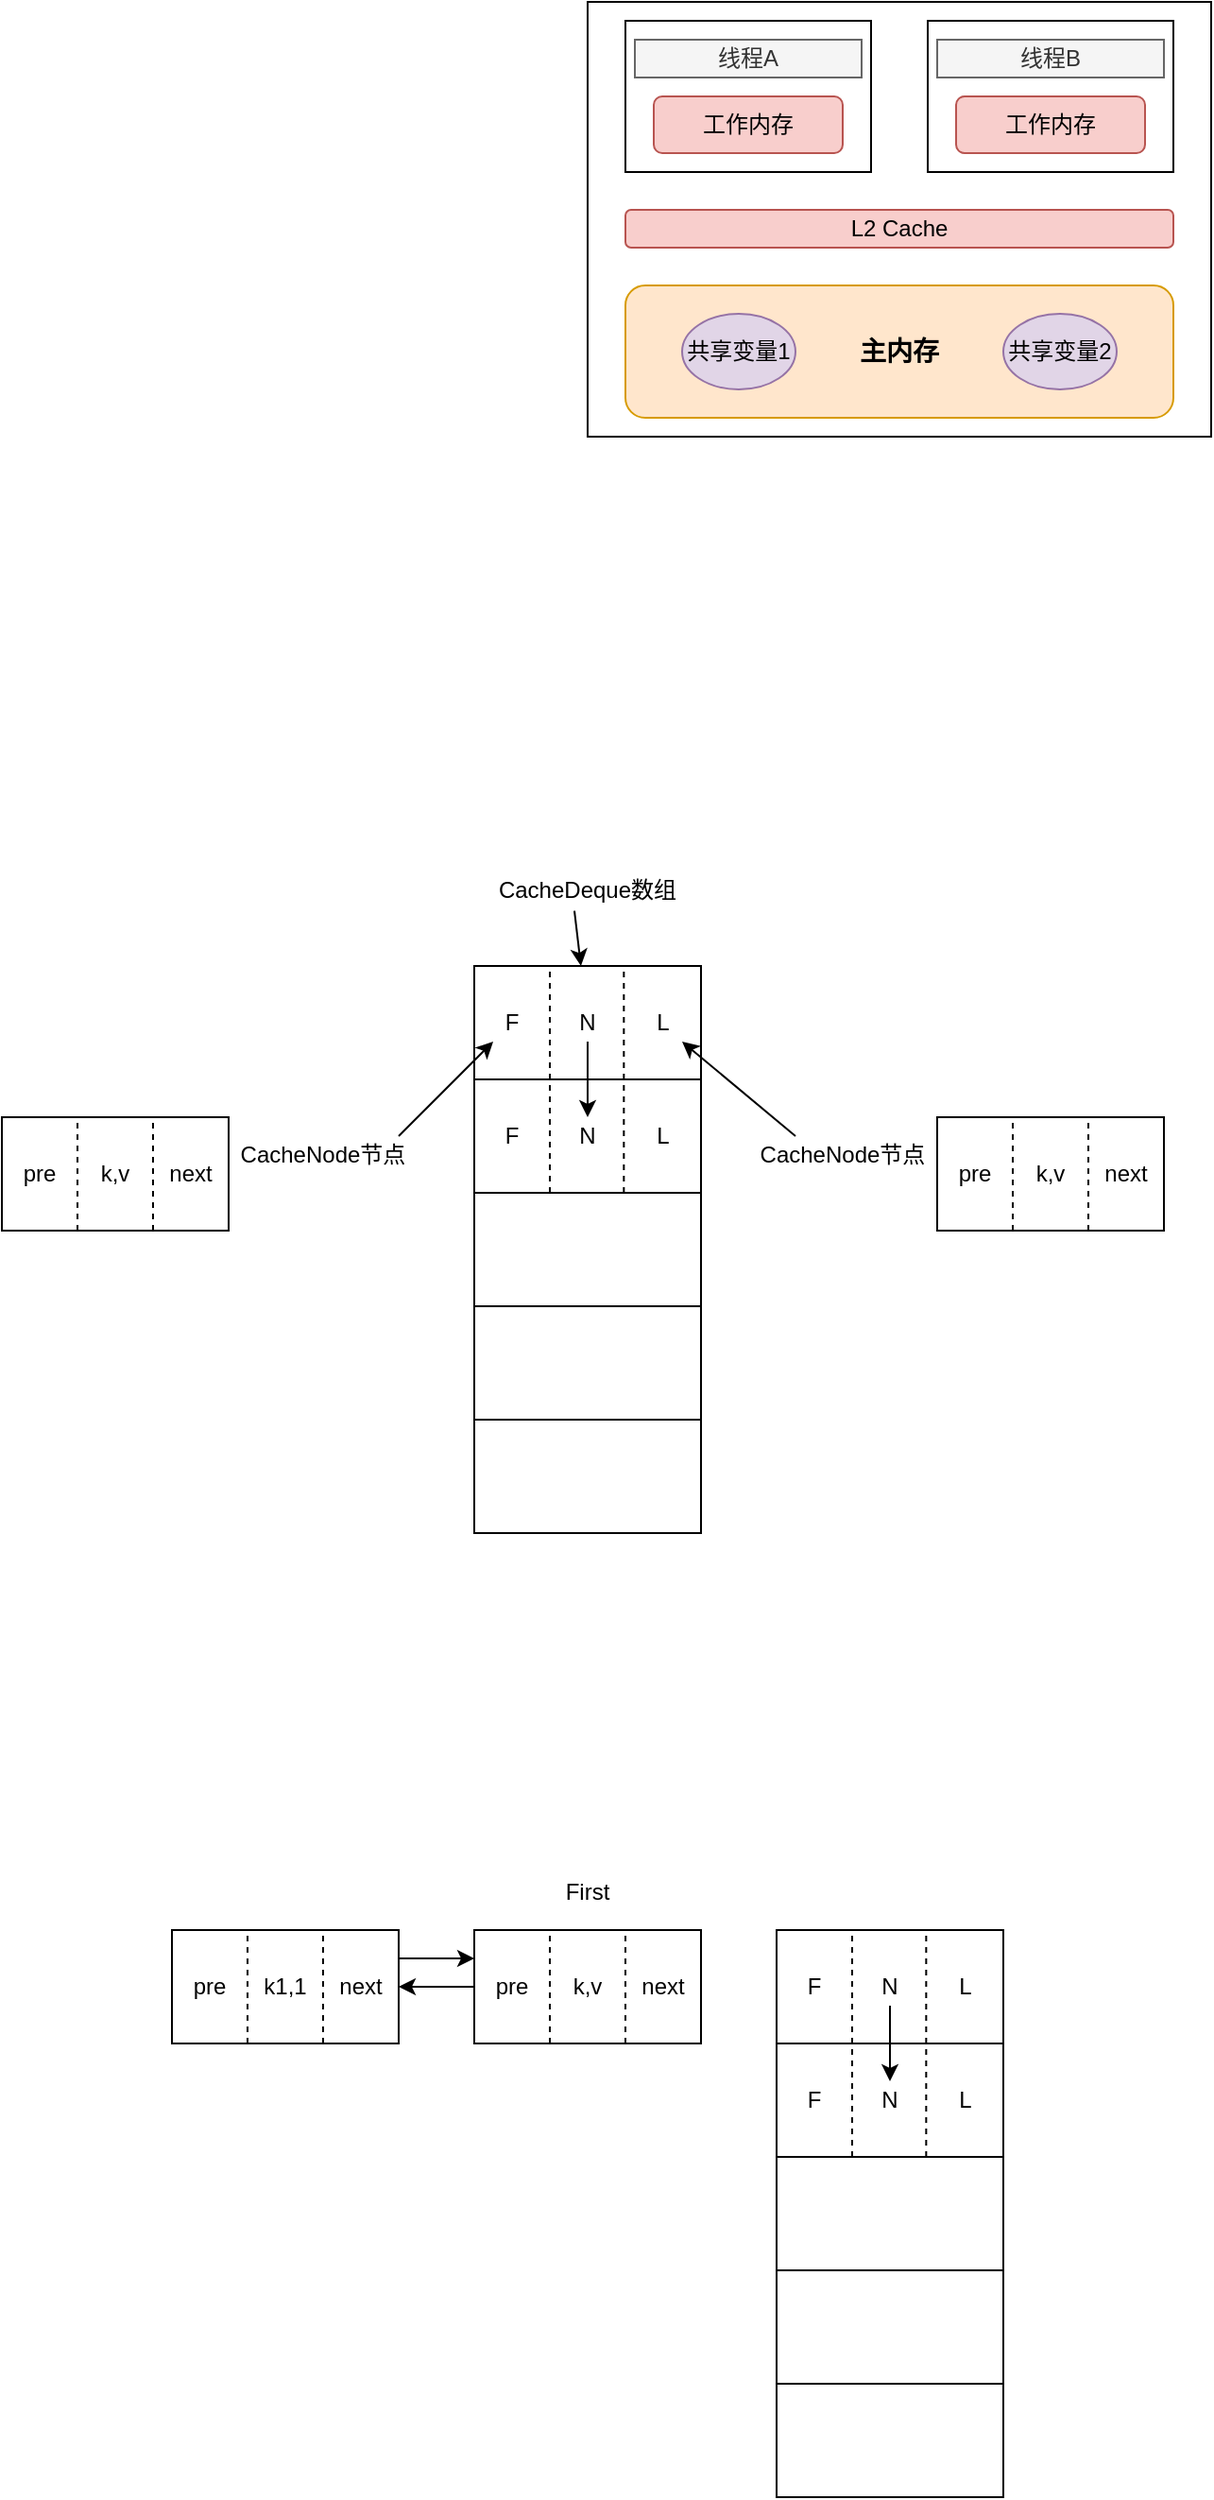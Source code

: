 <mxfile version="14.4.8" type="github"><diagram id="ueN-3qpntQm87qwfSiL9" name="第 1 页"><mxGraphModel dx="1038" dy="548" grid="1" gridSize="10" guides="1" tooltips="1" connect="1" arrows="1" fold="1" page="1" pageScale="1" pageWidth="850" pageHeight="1100" math="0" shadow="0"><root><mxCell id="0"/><mxCell id="1" parent="0"/><mxCell id="kW8WW6UHMdAv0s4DfL0N-4" value="" style="rounded=0;whiteSpace=wrap;html=1;" parent="1" vertex="1"><mxGeometry x="300" y="820" width="120" height="60" as="geometry"/></mxCell><mxCell id="oPFvAuCUdyT_lpDe-asC-1" value="" style="rounded=0;whiteSpace=wrap;html=1;" parent="1" vertex="1"><mxGeometry x="360" y="250" width="330" height="230" as="geometry"/></mxCell><mxCell id="oPFvAuCUdyT_lpDe-asC-2" value="&lt;h3&gt;主内存&lt;/h3&gt;" style="rounded=1;whiteSpace=wrap;html=1;fillColor=#ffe6cc;strokeColor=#d79b00;" parent="1" vertex="1"><mxGeometry x="380" y="400" width="290" height="70" as="geometry"/></mxCell><mxCell id="oPFvAuCUdyT_lpDe-asC-3" value="L2 Cache" style="rounded=1;whiteSpace=wrap;html=1;fillColor=#f8cecc;strokeColor=#b85450;" parent="1" vertex="1"><mxGeometry x="380" y="360" width="290" height="20" as="geometry"/></mxCell><mxCell id="oPFvAuCUdyT_lpDe-asC-4" value="" style="rounded=0;whiteSpace=wrap;html=1;" parent="1" vertex="1"><mxGeometry x="380" y="260" width="130" height="80" as="geometry"/></mxCell><mxCell id="oPFvAuCUdyT_lpDe-asC-5" value="" style="rounded=0;whiteSpace=wrap;html=1;" parent="1" vertex="1"><mxGeometry x="540" y="260" width="130" height="80" as="geometry"/></mxCell><mxCell id="oPFvAuCUdyT_lpDe-asC-6" value="线程A" style="rounded=0;whiteSpace=wrap;html=1;fillColor=#f5f5f5;strokeColor=#666666;fontColor=#333333;" parent="1" vertex="1"><mxGeometry x="385" y="270" width="120" height="20" as="geometry"/></mxCell><mxCell id="oPFvAuCUdyT_lpDe-asC-7" value="线程B" style="rounded=0;whiteSpace=wrap;html=1;fillColor=#f5f5f5;strokeColor=#666666;fontColor=#333333;" parent="1" vertex="1"><mxGeometry x="545" y="270" width="120" height="20" as="geometry"/></mxCell><mxCell id="oPFvAuCUdyT_lpDe-asC-8" value="工作内存" style="rounded=1;whiteSpace=wrap;html=1;fillColor=#f8cecc;strokeColor=#b85450;" parent="1" vertex="1"><mxGeometry x="395" y="300" width="100" height="30" as="geometry"/></mxCell><mxCell id="oPFvAuCUdyT_lpDe-asC-9" value="工作内存" style="rounded=1;whiteSpace=wrap;html=1;fillColor=#f8cecc;strokeColor=#b85450;" parent="1" vertex="1"><mxGeometry x="555" y="300" width="100" height="30" as="geometry"/></mxCell><mxCell id="oPFvAuCUdyT_lpDe-asC-10" value="共享变量1" style="ellipse;whiteSpace=wrap;html=1;fillColor=#e1d5e7;strokeColor=#9673a6;" parent="1" vertex="1"><mxGeometry x="410" y="415" width="60" height="40" as="geometry"/></mxCell><mxCell id="oPFvAuCUdyT_lpDe-asC-11" value="共享变量2" style="ellipse;whiteSpace=wrap;html=1;fillColor=#e1d5e7;strokeColor=#9673a6;" parent="1" vertex="1"><mxGeometry x="580" y="415" width="60" height="40" as="geometry"/></mxCell><mxCell id="kW8WW6UHMdAv0s4DfL0N-2" value="" style="rounded=0;whiteSpace=wrap;html=1;" parent="1" vertex="1"><mxGeometry x="300" y="760" width="120" height="300" as="geometry"/></mxCell><mxCell id="kW8WW6UHMdAv0s4DfL0N-3" value="N" style="rounded=0;whiteSpace=wrap;html=1;" parent="1" vertex="1"><mxGeometry x="300" y="760" width="120" height="60" as="geometry"/></mxCell><mxCell id="kW8WW6UHMdAv0s4DfL0N-5" value="" style="rounded=0;whiteSpace=wrap;html=1;" parent="1" vertex="1"><mxGeometry x="300" y="880" width="120" height="60" as="geometry"/></mxCell><mxCell id="kW8WW6UHMdAv0s4DfL0N-6" value="" style="rounded=0;whiteSpace=wrap;html=1;" parent="1" vertex="1"><mxGeometry x="300" y="940" width="120" height="60" as="geometry"/></mxCell><mxCell id="kW8WW6UHMdAv0s4DfL0N-7" value="" style="rounded=0;whiteSpace=wrap;html=1;" parent="1" vertex="1"><mxGeometry x="300" y="1000" width="120" height="60" as="geometry"/></mxCell><mxCell id="kW8WW6UHMdAv0s4DfL0N-9" value="" style="endArrow=none;dashed=1;html=1;entryX=0.25;entryY=0;entryDx=0;entryDy=0;exitX=0.25;exitY=1;exitDx=0;exitDy=0;" parent="1" edge="1"><mxGeometry width="50" height="50" relative="1" as="geometry"><mxPoint x="379.17" y="820" as="sourcePoint"/><mxPoint x="379.17" y="760" as="targetPoint"/></mxGeometry></mxCell><mxCell id="kW8WW6UHMdAv0s4DfL0N-10" value="F" style="text;html=1;strokeColor=none;fillColor=none;align=center;verticalAlign=middle;whiteSpace=wrap;rounded=0;" parent="1" vertex="1"><mxGeometry x="300" y="780" width="40" height="20" as="geometry"/></mxCell><mxCell id="kW8WW6UHMdAv0s4DfL0N-12" value="L" style="text;html=1;strokeColor=none;fillColor=none;align=center;verticalAlign=middle;whiteSpace=wrap;rounded=0;" parent="1" vertex="1"><mxGeometry x="380" y="780" width="40" height="20" as="geometry"/></mxCell><mxCell id="kW8WW6UHMdAv0s4DfL0N-15" value="" style="endArrow=none;dashed=1;html=1;entryX=0.25;entryY=0;entryDx=0;entryDy=0;exitX=0.25;exitY=1;exitDx=0;exitDy=0;" parent="1" edge="1"><mxGeometry width="50" height="50" relative="1" as="geometry"><mxPoint x="340" y="820" as="sourcePoint"/><mxPoint x="340" y="760" as="targetPoint"/></mxGeometry></mxCell><mxCell id="kW8WW6UHMdAv0s4DfL0N-17" value="" style="endArrow=classic;html=1;exitX=0.5;exitY=0.667;exitDx=0;exitDy=0;exitPerimeter=0;" parent="1" source="kW8WW6UHMdAv0s4DfL0N-3" edge="1"><mxGeometry width="50" height="50" relative="1" as="geometry"><mxPoint x="180" y="860" as="sourcePoint"/><mxPoint x="360" y="840" as="targetPoint"/></mxGeometry></mxCell><mxCell id="kW8WW6UHMdAv0s4DfL0N-22" value="" style="endArrow=none;dashed=1;html=1;entryX=0.25;entryY=0;entryDx=0;entryDy=0;exitX=0.25;exitY=1;exitDx=0;exitDy=0;" parent="1" edge="1"><mxGeometry width="50" height="50" relative="1" as="geometry"><mxPoint x="340" y="880" as="sourcePoint"/><mxPoint x="340" y="820" as="targetPoint"/></mxGeometry></mxCell><mxCell id="kW8WW6UHMdAv0s4DfL0N-23" value="" style="endArrow=none;dashed=1;html=1;entryX=0.25;entryY=0;entryDx=0;entryDy=0;exitX=0.25;exitY=1;exitDx=0;exitDy=0;" parent="1" edge="1"><mxGeometry width="50" height="50" relative="1" as="geometry"><mxPoint x="379.17" y="880" as="sourcePoint"/><mxPoint x="379.17" y="820" as="targetPoint"/></mxGeometry></mxCell><mxCell id="kW8WW6UHMdAv0s4DfL0N-24" value="F" style="text;html=1;strokeColor=none;fillColor=none;align=center;verticalAlign=middle;whiteSpace=wrap;rounded=0;" parent="1" vertex="1"><mxGeometry x="300" y="840" width="40" height="20" as="geometry"/></mxCell><mxCell id="kW8WW6UHMdAv0s4DfL0N-25" value="L" style="text;html=1;strokeColor=none;fillColor=none;align=center;verticalAlign=middle;whiteSpace=wrap;rounded=0;" parent="1" vertex="1"><mxGeometry x="380" y="840" width="40" height="20" as="geometry"/></mxCell><mxCell id="kW8WW6UHMdAv0s4DfL0N-27" value="N" style="text;html=1;strokeColor=none;fillColor=none;align=center;verticalAlign=middle;whiteSpace=wrap;rounded=0;" parent="1" vertex="1"><mxGeometry x="340" y="840" width="40" height="20" as="geometry"/></mxCell><mxCell id="kW8WW6UHMdAv0s4DfL0N-28" value="CacheDeque数组" style="text;html=1;strokeColor=none;fillColor=none;align=center;verticalAlign=middle;whiteSpace=wrap;rounded=0;" parent="1" vertex="1"><mxGeometry x="310" y="710" width="100" height="20" as="geometry"/></mxCell><mxCell id="kW8WW6UHMdAv0s4DfL0N-30" value="" style="endArrow=classic;html=1;exitX=0.43;exitY=1.042;exitDx=0;exitDy=0;exitPerimeter=0;" parent="1" source="kW8WW6UHMdAv0s4DfL0N-28" target="kW8WW6UHMdAv0s4DfL0N-3" edge="1"><mxGeometry width="50" height="50" relative="1" as="geometry"><mxPoint x="340" y="880" as="sourcePoint"/><mxPoint x="390" y="830" as="targetPoint"/></mxGeometry></mxCell><mxCell id="kW8WW6UHMdAv0s4DfL0N-31" value="" style="endArrow=classic;html=1;" parent="1" edge="1"><mxGeometry width="50" height="50" relative="1" as="geometry"><mxPoint x="260" y="850" as="sourcePoint"/><mxPoint x="310" y="800" as="targetPoint"/></mxGeometry></mxCell><mxCell id="kW8WW6UHMdAv0s4DfL0N-32" value="CacheNode节点" style="text;html=1;strokeColor=none;fillColor=none;align=center;verticalAlign=middle;whiteSpace=wrap;rounded=0;" parent="1" vertex="1"><mxGeometry x="170" y="850" width="100" height="20" as="geometry"/></mxCell><mxCell id="kW8WW6UHMdAv0s4DfL0N-33" value="CacheNode节点" style="text;html=1;strokeColor=none;fillColor=none;align=center;verticalAlign=middle;whiteSpace=wrap;rounded=0;" parent="1" vertex="1"><mxGeometry x="445" y="850" width="100" height="20" as="geometry"/></mxCell><mxCell id="kW8WW6UHMdAv0s4DfL0N-34" value="" style="endArrow=classic;html=1;entryX=0.75;entryY=1;entryDx=0;entryDy=0;" parent="1" target="kW8WW6UHMdAv0s4DfL0N-12" edge="1"><mxGeometry width="50" height="50" relative="1" as="geometry"><mxPoint x="470" y="850" as="sourcePoint"/><mxPoint x="520" y="800" as="targetPoint"/></mxGeometry></mxCell><mxCell id="kW8WW6UHMdAv0s4DfL0N-35" value="" style="rounded=0;whiteSpace=wrap;html=1;" parent="1" vertex="1"><mxGeometry x="50" y="840" width="120" height="60" as="geometry"/></mxCell><mxCell id="kW8WW6UHMdAv0s4DfL0N-36" value="" style="endArrow=none;dashed=1;html=1;entryX=0.25;entryY=0;entryDx=0;entryDy=0;exitX=0.25;exitY=1;exitDx=0;exitDy=0;" parent="1" edge="1"><mxGeometry width="50" height="50" relative="1" as="geometry"><mxPoint x="90" y="900" as="sourcePoint"/><mxPoint x="90" y="840" as="targetPoint"/></mxGeometry></mxCell><mxCell id="kW8WW6UHMdAv0s4DfL0N-38" value="" style="endArrow=none;dashed=1;html=1;entryX=0.25;entryY=0;entryDx=0;entryDy=0;exitX=0.25;exitY=1;exitDx=0;exitDy=0;" parent="1" edge="1"><mxGeometry width="50" height="50" relative="1" as="geometry"><mxPoint x="130" y="900" as="sourcePoint"/><mxPoint x="130" y="840" as="targetPoint"/></mxGeometry></mxCell><mxCell id="kW8WW6UHMdAv0s4DfL0N-39" value="pre" style="text;html=1;strokeColor=none;fillColor=none;align=center;verticalAlign=middle;whiteSpace=wrap;rounded=0;" parent="1" vertex="1"><mxGeometry x="50" y="860" width="40" height="20" as="geometry"/></mxCell><mxCell id="kW8WW6UHMdAv0s4DfL0N-40" value="next" style="text;html=1;strokeColor=none;fillColor=none;align=center;verticalAlign=middle;whiteSpace=wrap;rounded=0;" parent="1" vertex="1"><mxGeometry x="130" y="860" width="40" height="20" as="geometry"/></mxCell><mxCell id="kW8WW6UHMdAv0s4DfL0N-41" value="k,v" style="text;html=1;strokeColor=none;fillColor=none;align=center;verticalAlign=middle;whiteSpace=wrap;rounded=0;" parent="1" vertex="1"><mxGeometry x="90" y="860" width="40" height="20" as="geometry"/></mxCell><mxCell id="kW8WW6UHMdAv0s4DfL0N-57" value="" style="rounded=0;whiteSpace=wrap;html=1;" parent="1" vertex="1"><mxGeometry x="545" y="840" width="120" height="60" as="geometry"/></mxCell><mxCell id="kW8WW6UHMdAv0s4DfL0N-58" value="" style="endArrow=none;dashed=1;html=1;entryX=0.25;entryY=0;entryDx=0;entryDy=0;exitX=0.25;exitY=1;exitDx=0;exitDy=0;" parent="1" edge="1"><mxGeometry width="50" height="50" relative="1" as="geometry"><mxPoint x="585" y="900" as="sourcePoint"/><mxPoint x="585" y="840" as="targetPoint"/></mxGeometry></mxCell><mxCell id="kW8WW6UHMdAv0s4DfL0N-59" value="" style="endArrow=none;dashed=1;html=1;entryX=0.25;entryY=0;entryDx=0;entryDy=0;exitX=0.25;exitY=1;exitDx=0;exitDy=0;" parent="1" edge="1"><mxGeometry width="50" height="50" relative="1" as="geometry"><mxPoint x="625" y="900" as="sourcePoint"/><mxPoint x="625" y="840" as="targetPoint"/></mxGeometry></mxCell><mxCell id="kW8WW6UHMdAv0s4DfL0N-60" value="pre" style="text;html=1;strokeColor=none;fillColor=none;align=center;verticalAlign=middle;whiteSpace=wrap;rounded=0;" parent="1" vertex="1"><mxGeometry x="545" y="860" width="40" height="20" as="geometry"/></mxCell><mxCell id="kW8WW6UHMdAv0s4DfL0N-61" value="next" style="text;html=1;strokeColor=none;fillColor=none;align=center;verticalAlign=middle;whiteSpace=wrap;rounded=0;" parent="1" vertex="1"><mxGeometry x="625" y="860" width="40" height="20" as="geometry"/></mxCell><mxCell id="kW8WW6UHMdAv0s4DfL0N-62" value="k,v" style="text;html=1;strokeColor=none;fillColor=none;align=center;verticalAlign=middle;whiteSpace=wrap;rounded=0;" parent="1" vertex="1"><mxGeometry x="585" y="860" width="40" height="20" as="geometry"/></mxCell><mxCell id="kW8WW6UHMdAv0s4DfL0N-80" value="" style="rounded=0;whiteSpace=wrap;html=1;" parent="1" vertex="1"><mxGeometry x="460" y="1330" width="120" height="60" as="geometry"/></mxCell><mxCell id="kW8WW6UHMdAv0s4DfL0N-81" value="" style="rounded=0;whiteSpace=wrap;html=1;" parent="1" vertex="1"><mxGeometry x="460" y="1270" width="120" height="300" as="geometry"/></mxCell><mxCell id="kW8WW6UHMdAv0s4DfL0N-82" value="N" style="rounded=0;whiteSpace=wrap;html=1;" parent="1" vertex="1"><mxGeometry x="460" y="1270" width="120" height="60" as="geometry"/></mxCell><mxCell id="kW8WW6UHMdAv0s4DfL0N-83" value="" style="rounded=0;whiteSpace=wrap;html=1;" parent="1" vertex="1"><mxGeometry x="460" y="1390" width="120" height="60" as="geometry"/></mxCell><mxCell id="kW8WW6UHMdAv0s4DfL0N-84" value="" style="rounded=0;whiteSpace=wrap;html=1;" parent="1" vertex="1"><mxGeometry x="460" y="1450" width="120" height="60" as="geometry"/></mxCell><mxCell id="kW8WW6UHMdAv0s4DfL0N-85" value="" style="rounded=0;whiteSpace=wrap;html=1;" parent="1" vertex="1"><mxGeometry x="460" y="1510" width="120" height="60" as="geometry"/></mxCell><mxCell id="kW8WW6UHMdAv0s4DfL0N-86" value="" style="endArrow=none;dashed=1;html=1;entryX=0.25;entryY=0;entryDx=0;entryDy=0;exitX=0.25;exitY=1;exitDx=0;exitDy=0;" parent="1" edge="1"><mxGeometry width="50" height="50" relative="1" as="geometry"><mxPoint x="539.17" y="1330" as="sourcePoint"/><mxPoint x="539.17" y="1270" as="targetPoint"/></mxGeometry></mxCell><mxCell id="kW8WW6UHMdAv0s4DfL0N-87" value="F" style="text;html=1;strokeColor=none;fillColor=none;align=center;verticalAlign=middle;whiteSpace=wrap;rounded=0;" parent="1" vertex="1"><mxGeometry x="460" y="1290" width="40" height="20" as="geometry"/></mxCell><mxCell id="kW8WW6UHMdAv0s4DfL0N-88" value="L" style="text;html=1;strokeColor=none;fillColor=none;align=center;verticalAlign=middle;whiteSpace=wrap;rounded=0;" parent="1" vertex="1"><mxGeometry x="540" y="1290" width="40" height="20" as="geometry"/></mxCell><mxCell id="kW8WW6UHMdAv0s4DfL0N-89" value="" style="endArrow=none;dashed=1;html=1;entryX=0.25;entryY=0;entryDx=0;entryDy=0;exitX=0.25;exitY=1;exitDx=0;exitDy=0;" parent="1" edge="1"><mxGeometry width="50" height="50" relative="1" as="geometry"><mxPoint x="500" y="1330" as="sourcePoint"/><mxPoint x="500" y="1270" as="targetPoint"/></mxGeometry></mxCell><mxCell id="kW8WW6UHMdAv0s4DfL0N-90" value="" style="endArrow=classic;html=1;exitX=0.5;exitY=0.667;exitDx=0;exitDy=0;exitPerimeter=0;" parent="1" source="kW8WW6UHMdAv0s4DfL0N-82" edge="1"><mxGeometry width="50" height="50" relative="1" as="geometry"><mxPoint x="340" y="1370" as="sourcePoint"/><mxPoint x="520" y="1350" as="targetPoint"/></mxGeometry></mxCell><mxCell id="kW8WW6UHMdAv0s4DfL0N-91" value="" style="endArrow=none;dashed=1;html=1;entryX=0.25;entryY=0;entryDx=0;entryDy=0;exitX=0.25;exitY=1;exitDx=0;exitDy=0;" parent="1" edge="1"><mxGeometry width="50" height="50" relative="1" as="geometry"><mxPoint x="500" y="1390" as="sourcePoint"/><mxPoint x="500" y="1330" as="targetPoint"/></mxGeometry></mxCell><mxCell id="kW8WW6UHMdAv0s4DfL0N-92" value="" style="endArrow=none;dashed=1;html=1;entryX=0.25;entryY=0;entryDx=0;entryDy=0;exitX=0.25;exitY=1;exitDx=0;exitDy=0;" parent="1" edge="1"><mxGeometry width="50" height="50" relative="1" as="geometry"><mxPoint x="539.17" y="1390" as="sourcePoint"/><mxPoint x="539.17" y="1330" as="targetPoint"/></mxGeometry></mxCell><mxCell id="kW8WW6UHMdAv0s4DfL0N-93" value="F" style="text;html=1;strokeColor=none;fillColor=none;align=center;verticalAlign=middle;whiteSpace=wrap;rounded=0;" parent="1" vertex="1"><mxGeometry x="460" y="1350" width="40" height="20" as="geometry"/></mxCell><mxCell id="kW8WW6UHMdAv0s4DfL0N-94" value="L" style="text;html=1;strokeColor=none;fillColor=none;align=center;verticalAlign=middle;whiteSpace=wrap;rounded=0;" parent="1" vertex="1"><mxGeometry x="540" y="1350" width="40" height="20" as="geometry"/></mxCell><mxCell id="kW8WW6UHMdAv0s4DfL0N-95" value="N" style="text;html=1;strokeColor=none;fillColor=none;align=center;verticalAlign=middle;whiteSpace=wrap;rounded=0;" parent="1" vertex="1"><mxGeometry x="500" y="1350" width="40" height="20" as="geometry"/></mxCell><mxCell id="kW8WW6UHMdAv0s4DfL0N-103" value="" style="rounded=0;whiteSpace=wrap;html=1;" parent="1" vertex="1"><mxGeometry x="300" y="1270" width="120" height="60" as="geometry"/></mxCell><mxCell id="kW8WW6UHMdAv0s4DfL0N-104" value="" style="endArrow=none;dashed=1;html=1;entryX=0.25;entryY=0;entryDx=0;entryDy=0;exitX=0.25;exitY=1;exitDx=0;exitDy=0;" parent="1" edge="1"><mxGeometry width="50" height="50" relative="1" as="geometry"><mxPoint x="340" y="1330" as="sourcePoint"/><mxPoint x="340" y="1270" as="targetPoint"/></mxGeometry></mxCell><mxCell id="kW8WW6UHMdAv0s4DfL0N-105" value="" style="endArrow=none;dashed=1;html=1;entryX=0.25;entryY=0;entryDx=0;entryDy=0;exitX=0.25;exitY=1;exitDx=0;exitDy=0;" parent="1" edge="1"><mxGeometry width="50" height="50" relative="1" as="geometry"><mxPoint x="380" y="1330" as="sourcePoint"/><mxPoint x="380" y="1270" as="targetPoint"/></mxGeometry></mxCell><mxCell id="kW8WW6UHMdAv0s4DfL0N-106" value="pre" style="text;html=1;strokeColor=none;fillColor=none;align=center;verticalAlign=middle;whiteSpace=wrap;rounded=0;" parent="1" vertex="1"><mxGeometry x="300" y="1290" width="40" height="20" as="geometry"/></mxCell><mxCell id="kW8WW6UHMdAv0s4DfL0N-107" value="next" style="text;html=1;strokeColor=none;fillColor=none;align=center;verticalAlign=middle;whiteSpace=wrap;rounded=0;" parent="1" vertex="1"><mxGeometry x="380" y="1290" width="40" height="20" as="geometry"/></mxCell><mxCell id="kW8WW6UHMdAv0s4DfL0N-108" value="k,v" style="text;html=1;strokeColor=none;fillColor=none;align=center;verticalAlign=middle;whiteSpace=wrap;rounded=0;" parent="1" vertex="1"><mxGeometry x="340" y="1290" width="40" height="20" as="geometry"/></mxCell><mxCell id="kW8WW6UHMdAv0s4DfL0N-113" value="First" style="text;html=1;strokeColor=none;fillColor=none;align=center;verticalAlign=middle;whiteSpace=wrap;rounded=0;" parent="1" vertex="1"><mxGeometry x="340" y="1240" width="40" height="20" as="geometry"/></mxCell><mxCell id="kW8WW6UHMdAv0s4DfL0N-114" value="" style="endArrow=classic;html=1;entryX=1;entryY=0.5;entryDx=0;entryDy=0;" parent="1" source="kW8WW6UHMdAv0s4DfL0N-103" target="kW8WW6UHMdAv0s4DfL0N-121" edge="1"><mxGeometry width="50" height="50" relative="1" as="geometry"><mxPoint x="430" y="1310" as="sourcePoint"/><mxPoint x="260" y="1305" as="targetPoint"/></mxGeometry></mxCell><mxCell id="kW8WW6UHMdAv0s4DfL0N-117" value="" style="rounded=0;whiteSpace=wrap;html=1;" parent="1" vertex="1"><mxGeometry x="140" y="1270" width="120" height="60" as="geometry"/></mxCell><mxCell id="kW8WW6UHMdAv0s4DfL0N-118" value="" style="endArrow=none;dashed=1;html=1;entryX=0.25;entryY=0;entryDx=0;entryDy=0;exitX=0.25;exitY=1;exitDx=0;exitDy=0;" parent="1" edge="1"><mxGeometry width="50" height="50" relative="1" as="geometry"><mxPoint x="180" y="1330.0" as="sourcePoint"/><mxPoint x="180" y="1270.0" as="targetPoint"/></mxGeometry></mxCell><mxCell id="kW8WW6UHMdAv0s4DfL0N-119" value="" style="endArrow=none;dashed=1;html=1;entryX=0.25;entryY=0;entryDx=0;entryDy=0;exitX=0.25;exitY=1;exitDx=0;exitDy=0;" parent="1" edge="1"><mxGeometry width="50" height="50" relative="1" as="geometry"><mxPoint x="220" y="1330.0" as="sourcePoint"/><mxPoint x="220" y="1270.0" as="targetPoint"/></mxGeometry></mxCell><mxCell id="kW8WW6UHMdAv0s4DfL0N-120" value="pre" style="text;html=1;strokeColor=none;fillColor=none;align=center;verticalAlign=middle;whiteSpace=wrap;rounded=0;" parent="1" vertex="1"><mxGeometry x="140" y="1290" width="40" height="20" as="geometry"/></mxCell><mxCell id="kW8WW6UHMdAv0s4DfL0N-121" value="next" style="text;html=1;strokeColor=none;fillColor=none;align=center;verticalAlign=middle;whiteSpace=wrap;rounded=0;" parent="1" vertex="1"><mxGeometry x="220" y="1290" width="40" height="20" as="geometry"/></mxCell><mxCell id="kW8WW6UHMdAv0s4DfL0N-122" value="k1,1" style="text;html=1;strokeColor=none;fillColor=none;align=center;verticalAlign=middle;whiteSpace=wrap;rounded=0;" parent="1" vertex="1"><mxGeometry x="180" y="1290" width="40" height="20" as="geometry"/></mxCell><mxCell id="kW8WW6UHMdAv0s4DfL0N-124" value="" style="endArrow=classic;html=1;entryX=0;entryY=0.25;entryDx=0;entryDy=0;exitX=1;exitY=0.25;exitDx=0;exitDy=0;" parent="1" source="kW8WW6UHMdAv0s4DfL0N-117" target="kW8WW6UHMdAv0s4DfL0N-103" edge="1"><mxGeometry width="50" height="50" relative="1" as="geometry"><mxPoint x="310" y="1310.0" as="sourcePoint"/><mxPoint x="270" y="1310.0" as="targetPoint"/></mxGeometry></mxCell><mxCell id="GnTgN4yqWGsMqx7NQhuV-1" value="未命名图层" parent="0"/></root></mxGraphModel></diagram></mxfile>
